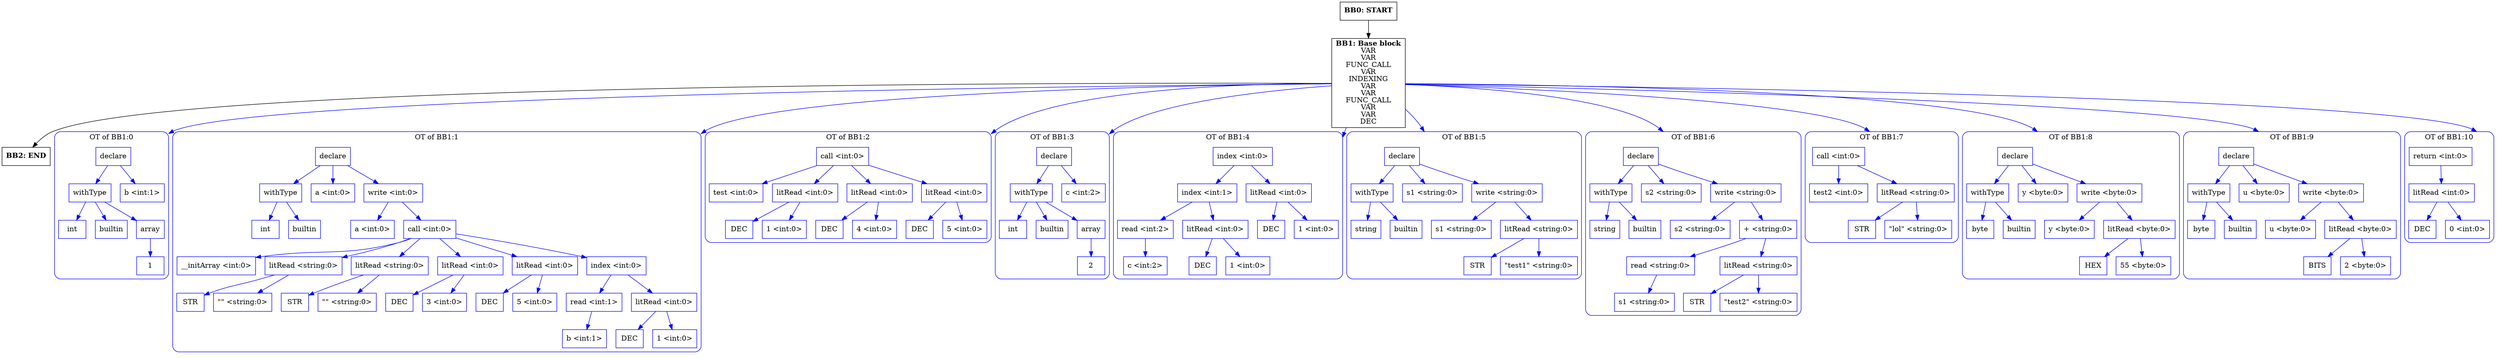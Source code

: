 digraph CFG {
    compound=true;
    graph [splines=true];
    node [shape=rectangle];

    BB2 [label=<<B>BB2: END</B><BR ALIGN="CENTER"/>>];
    BB1 [label=<<B>BB1: Base block</B><BR ALIGN="CENTER"/>VAR<BR ALIGN="CENTER"/>VAR<BR ALIGN="CENTER"/>FUNC_CALL<BR ALIGN="CENTER"/>VAR<BR ALIGN="CENTER"/>INDEXING<BR ALIGN="CENTER"/>VAR<BR ALIGN="CENTER"/>VAR<BR ALIGN="CENTER"/>FUNC_CALL<BR ALIGN="CENTER"/>VAR<BR ALIGN="CENTER"/>VAR<BR ALIGN="CENTER"/>DEC<BR ALIGN="CENTER"/>>];
    subgraph cluster_instruction0 {
        label = "OT of BB1:0";
        style=rounded;
        color=blue;
        entry0 [shape=point, style=invis];
        node0 [label="declare", color=blue];
        node1 [label="withType", color=blue];
        node2 [label="int", color=blue];
        node1 -> node2[color=blue];
        node3 [label="builtin", color=blue];
        node1 -> node3[color=blue];
        node4 [label="array", color=blue];
        node5 [label="1", color=blue];
        node4 -> node5[color=blue];
        node1 -> node4[color=blue];
        node0 -> node1[color=blue];
        node6 [label="b <int:1>", color=blue];
        node0 -> node6[color=blue];
    }
    BB1 -> entry0 [lhead=cluster_instruction0, color=blue];
    subgraph cluster_instruction1 {
        label = "OT of BB1:1";
        style=rounded;
        color=blue;
        entry1 [shape=point, style=invis];
        node7 [label="declare", color=blue];
        node8 [label="withType", color=blue];
        node9 [label="int", color=blue];
        node8 -> node9[color=blue];
        node10 [label="builtin", color=blue];
        node8 -> node10[color=blue];
        node7 -> node8[color=blue];
        node11 [label="a <int:0>", color=blue];
        node7 -> node11[color=blue];
        node12 [label="write <int:0>", color=blue];
        node13 [label="a <int:0>", color=blue];
        node12 -> node13[color=blue];
        node14 [label="call <int:0>", color=blue];
        node15 [label="__initArray <int:0>", color=blue];
        node14 -> node15[color=blue];
        node16 [label="litRead <string:0>", color=blue];
        node17 [label="STR", color=blue];
        node16 -> node17[color=blue];
        node18 [label="\"\" <string:0>", color=blue];
        node16 -> node18[color=blue];
        node14 -> node16[color=blue];
        node19 [label="litRead <string:0>", color=blue];
        node20 [label="STR", color=blue];
        node19 -> node20[color=blue];
        node21 [label="\"\" <string:0>", color=blue];
        node19 -> node21[color=blue];
        node14 -> node19[color=blue];
        node22 [label="litRead <int:0>", color=blue];
        node23 [label="DEC", color=blue];
        node22 -> node23[color=blue];
        node24 [label="3 <int:0>", color=blue];
        node22 -> node24[color=blue];
        node14 -> node22[color=blue];
        node25 [label="litRead <int:0>", color=blue];
        node26 [label="DEC", color=blue];
        node25 -> node26[color=blue];
        node27 [label="5 <int:0>", color=blue];
        node25 -> node27[color=blue];
        node14 -> node25[color=blue];
        node28 [label="index <int:0>", color=blue];
        node29 [label="read <int:1>", color=blue];
        node30 [label="b <int:1>", color=blue];
        node29 -> node30[color=blue];
        node28 -> node29[color=blue];
        node31 [label="litRead <int:0>", color=blue];
        node32 [label="DEC", color=blue];
        node31 -> node32[color=blue];
        node33 [label="1 <int:0>", color=blue];
        node31 -> node33[color=blue];
        node28 -> node31[color=blue];
        node14 -> node28[color=blue];
        node12 -> node14[color=blue];
        node7 -> node12[color=blue];
    }
    BB1 -> entry1 [lhead=cluster_instruction1, color=blue];
    subgraph cluster_instruction2 {
        label = "OT of BB1:2";
        style=rounded;
        color=blue;
        entry2 [shape=point, style=invis];
        node34 [label="call <int:0>", color=blue];
        node35 [label="test <int:0>", color=blue];
        node34 -> node35[color=blue];
        node36 [label="litRead <int:0>", color=blue];
        node37 [label="DEC", color=blue];
        node36 -> node37[color=blue];
        node38 [label="1 <int:0>", color=blue];
        node36 -> node38[color=blue];
        node34 -> node36[color=blue];
        node39 [label="litRead <int:0>", color=blue];
        node40 [label="DEC", color=blue];
        node39 -> node40[color=blue];
        node41 [label="4 <int:0>", color=blue];
        node39 -> node41[color=blue];
        node34 -> node39[color=blue];
        node42 [label="litRead <int:0>", color=blue];
        node43 [label="DEC", color=blue];
        node42 -> node43[color=blue];
        node44 [label="5 <int:0>", color=blue];
        node42 -> node44[color=blue];
        node34 -> node42[color=blue];
    }
    BB1 -> entry2 [lhead=cluster_instruction2, color=blue];
    subgraph cluster_instruction3 {
        label = "OT of BB1:3";
        style=rounded;
        color=blue;
        entry3 [shape=point, style=invis];
        node45 [label="declare", color=blue];
        node46 [label="withType", color=blue];
        node47 [label="int", color=blue];
        node46 -> node47[color=blue];
        node48 [label="builtin", color=blue];
        node46 -> node48[color=blue];
        node49 [label="array", color=blue];
        node50 [label="2", color=blue];
        node49 -> node50[color=blue];
        node46 -> node49[color=blue];
        node45 -> node46[color=blue];
        node51 [label="c <int:2>", color=blue];
        node45 -> node51[color=blue];
    }
    BB1 -> entry3 [lhead=cluster_instruction3, color=blue];
    subgraph cluster_instruction4 {
        label = "OT of BB1:4";
        style=rounded;
        color=blue;
        entry4 [shape=point, style=invis];
        node52 [label="index <int:0>", color=blue];
        node53 [label="index <int:1>", color=blue];
        node54 [label="read <int:2>", color=blue];
        node55 [label="c <int:2>", color=blue];
        node54 -> node55[color=blue];
        node53 -> node54[color=blue];
        node56 [label="litRead <int:0>", color=blue];
        node57 [label="DEC", color=blue];
        node56 -> node57[color=blue];
        node58 [label="1 <int:0>", color=blue];
        node56 -> node58[color=blue];
        node53 -> node56[color=blue];
        node52 -> node53[color=blue];
        node59 [label="litRead <int:0>", color=blue];
        node60 [label="DEC", color=blue];
        node59 -> node60[color=blue];
        node61 [label="1 <int:0>", color=blue];
        node59 -> node61[color=blue];
        node52 -> node59[color=blue];
    }
    BB1 -> entry4 [lhead=cluster_instruction4, color=blue];
    subgraph cluster_instruction5 {
        label = "OT of BB1:5";
        style=rounded;
        color=blue;
        entry5 [shape=point, style=invis];
        node62 [label="declare", color=blue];
        node63 [label="withType", color=blue];
        node64 [label="string", color=blue];
        node63 -> node64[color=blue];
        node65 [label="builtin", color=blue];
        node63 -> node65[color=blue];
        node62 -> node63[color=blue];
        node66 [label="s1 <string:0>", color=blue];
        node62 -> node66[color=blue];
        node67 [label="write <string:0>", color=blue];
        node68 [label="s1 <string:0>", color=blue];
        node67 -> node68[color=blue];
        node69 [label="litRead <string:0>", color=blue];
        node70 [label="STR", color=blue];
        node69 -> node70[color=blue];
        node71 [label="\"test1\" <string:0>", color=blue];
        node69 -> node71[color=blue];
        node67 -> node69[color=blue];
        node62 -> node67[color=blue];
    }
    BB1 -> entry5 [lhead=cluster_instruction5, color=blue];
    subgraph cluster_instruction6 {
        label = "OT of BB1:6";
        style=rounded;
        color=blue;
        entry6 [shape=point, style=invis];
        node72 [label="declare", color=blue];
        node73 [label="withType", color=blue];
        node74 [label="string", color=blue];
        node73 -> node74[color=blue];
        node75 [label="builtin", color=blue];
        node73 -> node75[color=blue];
        node72 -> node73[color=blue];
        node76 [label="s2 <string:0>", color=blue];
        node72 -> node76[color=blue];
        node77 [label="write <string:0>", color=blue];
        node78 [label="s2 <string:0>", color=blue];
        node77 -> node78[color=blue];
        node79 [label="+ <string:0>", color=blue];
        node80 [label="read <string:0>", color=blue];
        node81 [label="s1 <string:0>", color=blue];
        node80 -> node81[color=blue];
        node79 -> node80[color=blue];
        node82 [label="litRead <string:0>", color=blue];
        node83 [label="STR", color=blue];
        node82 -> node83[color=blue];
        node84 [label="\"test2\" <string:0>", color=blue];
        node82 -> node84[color=blue];
        node79 -> node82[color=blue];
        node77 -> node79[color=blue];
        node72 -> node77[color=blue];
    }
    BB1 -> entry6 [lhead=cluster_instruction6, color=blue];
    subgraph cluster_instruction7 {
        label = "OT of BB1:7";
        style=rounded;
        color=blue;
        entry7 [shape=point, style=invis];
        node85 [label="call <int:0>", color=blue];
        node86 [label="test2 <int:0>", color=blue];
        node85 -> node86[color=blue];
        node87 [label="litRead <string:0>", color=blue];
        node88 [label="STR", color=blue];
        node87 -> node88[color=blue];
        node89 [label="\"lol\" <string:0>", color=blue];
        node87 -> node89[color=blue];
        node85 -> node87[color=blue];
    }
    BB1 -> entry7 [lhead=cluster_instruction7, color=blue];
    subgraph cluster_instruction8 {
        label = "OT of BB1:8";
        style=rounded;
        color=blue;
        entry8 [shape=point, style=invis];
        node90 [label="declare", color=blue];
        node91 [label="withType", color=blue];
        node92 [label="byte", color=blue];
        node91 -> node92[color=blue];
        node93 [label="builtin", color=blue];
        node91 -> node93[color=blue];
        node90 -> node91[color=blue];
        node94 [label="y <byte:0>", color=blue];
        node90 -> node94[color=blue];
        node95 [label="write <byte:0>", color=blue];
        node96 [label="y <byte:0>", color=blue];
        node95 -> node96[color=blue];
        node97 [label="litRead <byte:0>", color=blue];
        node98 [label="HEX", color=blue];
        node97 -> node98[color=blue];
        node99 [label="55 <byte:0>", color=blue];
        node97 -> node99[color=blue];
        node95 -> node97[color=blue];
        node90 -> node95[color=blue];
    }
    BB1 -> entry8 [lhead=cluster_instruction8, color=blue];
    subgraph cluster_instruction9 {
        label = "OT of BB1:9";
        style=rounded;
        color=blue;
        entry9 [shape=point, style=invis];
        node100 [label="declare", color=blue];
        node101 [label="withType", color=blue];
        node102 [label="byte", color=blue];
        node101 -> node102[color=blue];
        node103 [label="builtin", color=blue];
        node101 -> node103[color=blue];
        node100 -> node101[color=blue];
        node104 [label="u <byte:0>", color=blue];
        node100 -> node104[color=blue];
        node105 [label="write <byte:0>", color=blue];
        node106 [label="u <byte:0>", color=blue];
        node105 -> node106[color=blue];
        node107 [label="litRead <byte:0>", color=blue];
        node108 [label="BITS", color=blue];
        node107 -> node108[color=blue];
        node109 [label="2 <byte:0>", color=blue];
        node107 -> node109[color=blue];
        node105 -> node107[color=blue];
        node100 -> node105[color=blue];
    }
    BB1 -> entry9 [lhead=cluster_instruction9, color=blue];
    subgraph cluster_instruction10 {
        label = "OT of BB1:10";
        style=rounded;
        color=blue;
        entry10 [shape=point, style=invis];
        node110 [label="return <int:0>", color=blue];
        node111 [label="litRead <int:0>", color=blue];
        node112 [label="DEC", color=blue];
        node111 -> node112[color=blue];
        node113 [label="0 <int:0>", color=blue];
        node111 -> node113[color=blue];
        node110 -> node111[color=blue];
    }
    BB1 -> entry10 [lhead=cluster_instruction10, color=blue];
    BB0 [label=<<B>BB0: START</B><BR ALIGN="CENTER"/>>];

    BB1 -> BB2;
    BB0 -> BB1;
}
